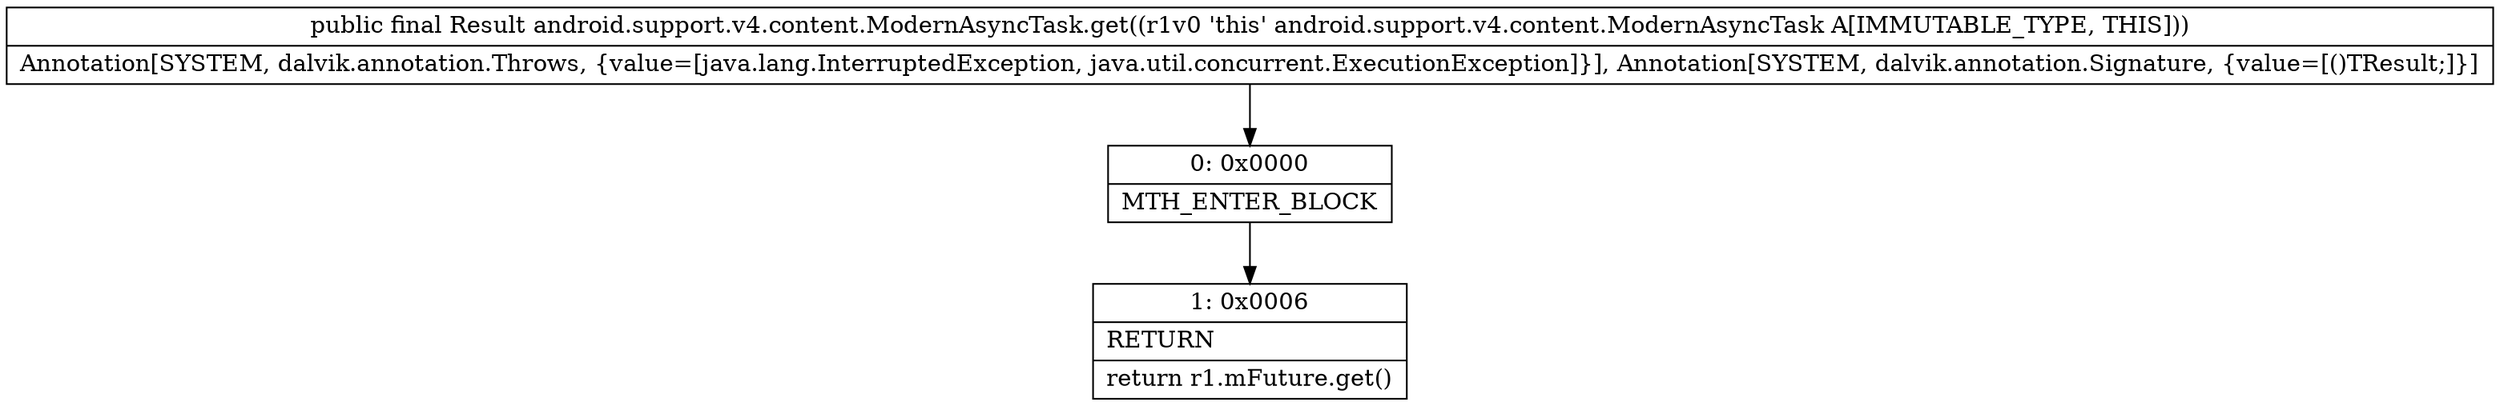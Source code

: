 digraph "CFG forandroid.support.v4.content.ModernAsyncTask.get()Ljava\/lang\/Object;" {
Node_0 [shape=record,label="{0\:\ 0x0000|MTH_ENTER_BLOCK\l}"];
Node_1 [shape=record,label="{1\:\ 0x0006|RETURN\l|return r1.mFuture.get()\l}"];
MethodNode[shape=record,label="{public final Result android.support.v4.content.ModernAsyncTask.get((r1v0 'this' android.support.v4.content.ModernAsyncTask A[IMMUTABLE_TYPE, THIS]))  | Annotation[SYSTEM, dalvik.annotation.Throws, \{value=[java.lang.InterruptedException, java.util.concurrent.ExecutionException]\}], Annotation[SYSTEM, dalvik.annotation.Signature, \{value=[()TResult;]\}]\l}"];
MethodNode -> Node_0;
Node_0 -> Node_1;
}

